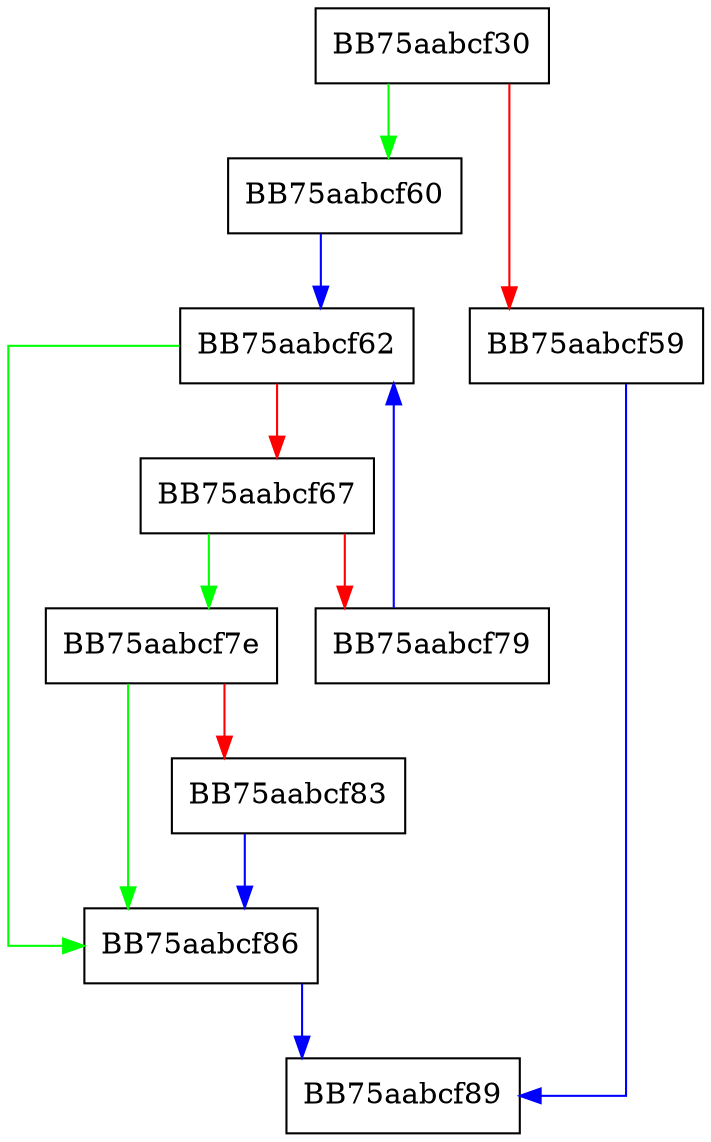 digraph BufferCopy {
  node [shape="box"];
  graph [splines=ortho];
  BB75aabcf30 -> BB75aabcf60 [color="green"];
  BB75aabcf30 -> BB75aabcf59 [color="red"];
  BB75aabcf59 -> BB75aabcf89 [color="blue"];
  BB75aabcf60 -> BB75aabcf62 [color="blue"];
  BB75aabcf62 -> BB75aabcf86 [color="green"];
  BB75aabcf62 -> BB75aabcf67 [color="red"];
  BB75aabcf67 -> BB75aabcf7e [color="green"];
  BB75aabcf67 -> BB75aabcf79 [color="red"];
  BB75aabcf79 -> BB75aabcf62 [color="blue"];
  BB75aabcf7e -> BB75aabcf86 [color="green"];
  BB75aabcf7e -> BB75aabcf83 [color="red"];
  BB75aabcf83 -> BB75aabcf86 [color="blue"];
  BB75aabcf86 -> BB75aabcf89 [color="blue"];
}